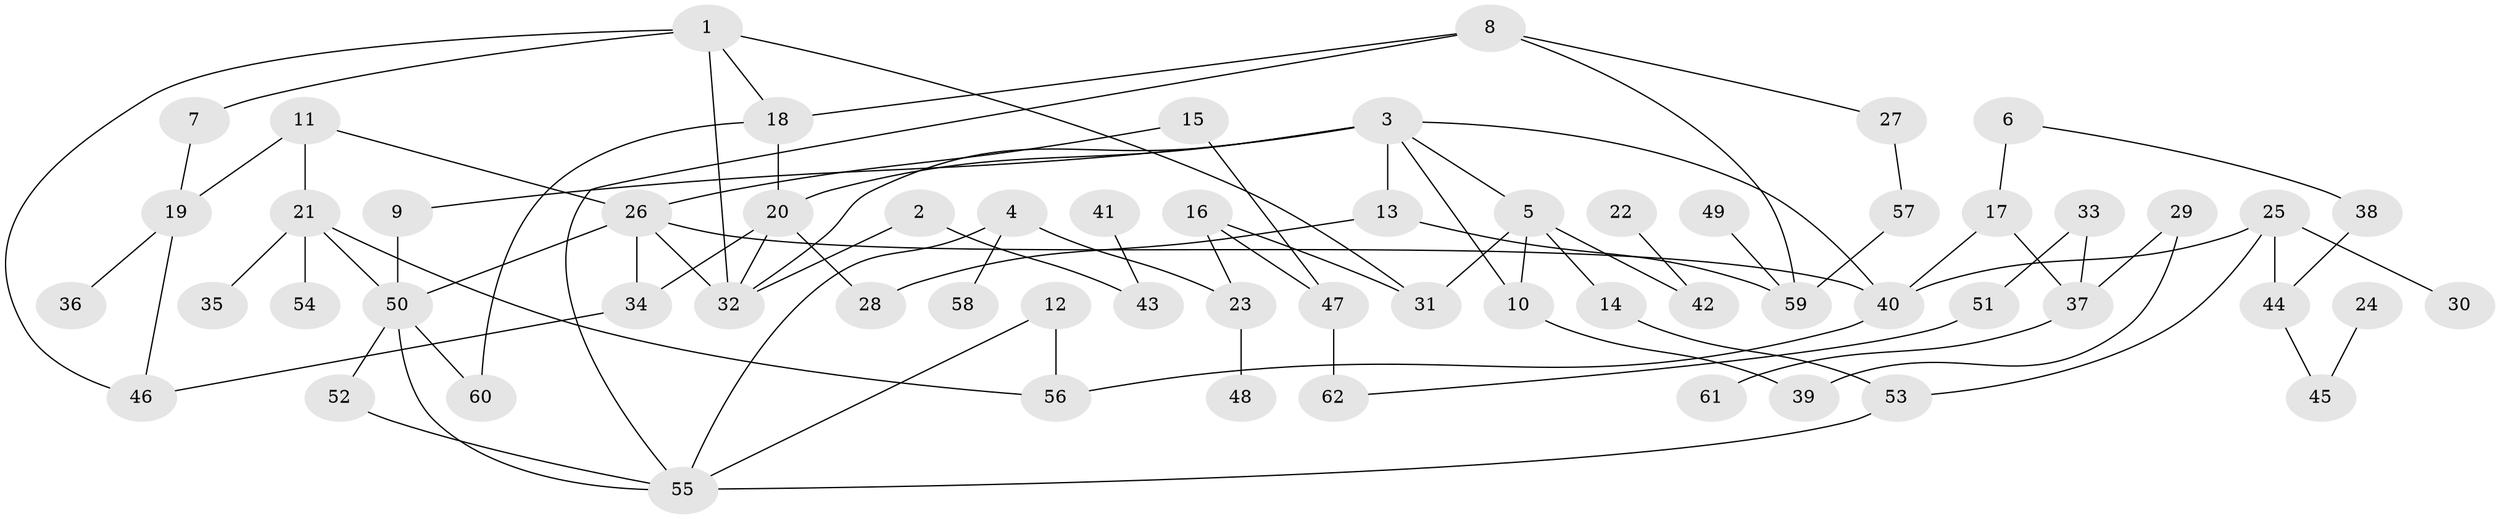 // original degree distribution, {7: 0.024193548387096774, 5: 0.06451612903225806, 3: 0.25, 4: 0.04838709677419355, 2: 0.2903225806451613, 6: 0.016129032258064516, 1: 0.3064516129032258}
// Generated by graph-tools (version 1.1) at 2025/01/03/09/25 03:01:06]
// undirected, 62 vertices, 87 edges
graph export_dot {
graph [start="1"]
  node [color=gray90,style=filled];
  1;
  2;
  3;
  4;
  5;
  6;
  7;
  8;
  9;
  10;
  11;
  12;
  13;
  14;
  15;
  16;
  17;
  18;
  19;
  20;
  21;
  22;
  23;
  24;
  25;
  26;
  27;
  28;
  29;
  30;
  31;
  32;
  33;
  34;
  35;
  36;
  37;
  38;
  39;
  40;
  41;
  42;
  43;
  44;
  45;
  46;
  47;
  48;
  49;
  50;
  51;
  52;
  53;
  54;
  55;
  56;
  57;
  58;
  59;
  60;
  61;
  62;
  1 -- 7 [weight=1.0];
  1 -- 18 [weight=1.0];
  1 -- 31 [weight=1.0];
  1 -- 32 [weight=1.0];
  1 -- 46 [weight=1.0];
  2 -- 32 [weight=1.0];
  2 -- 43 [weight=1.0];
  3 -- 5 [weight=1.0];
  3 -- 9 [weight=1.0];
  3 -- 10 [weight=1.0];
  3 -- 13 [weight=1.0];
  3 -- 20 [weight=1.0];
  3 -- 32 [weight=1.0];
  3 -- 40 [weight=1.0];
  4 -- 23 [weight=1.0];
  4 -- 55 [weight=1.0];
  4 -- 58 [weight=1.0];
  5 -- 10 [weight=1.0];
  5 -- 14 [weight=1.0];
  5 -- 31 [weight=1.0];
  5 -- 42 [weight=1.0];
  6 -- 17 [weight=1.0];
  6 -- 38 [weight=1.0];
  7 -- 19 [weight=1.0];
  8 -- 18 [weight=1.0];
  8 -- 27 [weight=1.0];
  8 -- 55 [weight=1.0];
  8 -- 59 [weight=1.0];
  9 -- 50 [weight=1.0];
  10 -- 39 [weight=1.0];
  11 -- 19 [weight=1.0];
  11 -- 21 [weight=1.0];
  11 -- 26 [weight=1.0];
  12 -- 55 [weight=1.0];
  12 -- 56 [weight=1.0];
  13 -- 28 [weight=1.0];
  13 -- 59 [weight=1.0];
  14 -- 53 [weight=1.0];
  15 -- 26 [weight=1.0];
  15 -- 47 [weight=1.0];
  16 -- 23 [weight=1.0];
  16 -- 31 [weight=1.0];
  16 -- 47 [weight=1.0];
  17 -- 37 [weight=1.0];
  17 -- 40 [weight=1.0];
  18 -- 20 [weight=1.0];
  18 -- 60 [weight=1.0];
  19 -- 36 [weight=1.0];
  19 -- 46 [weight=1.0];
  20 -- 28 [weight=1.0];
  20 -- 32 [weight=1.0];
  20 -- 34 [weight=1.0];
  21 -- 35 [weight=1.0];
  21 -- 50 [weight=1.0];
  21 -- 54 [weight=1.0];
  21 -- 56 [weight=1.0];
  22 -- 42 [weight=1.0];
  23 -- 48 [weight=1.0];
  24 -- 45 [weight=1.0];
  25 -- 30 [weight=1.0];
  25 -- 40 [weight=1.0];
  25 -- 44 [weight=1.0];
  25 -- 53 [weight=1.0];
  26 -- 32 [weight=1.0];
  26 -- 34 [weight=1.0];
  26 -- 40 [weight=1.0];
  26 -- 50 [weight=1.0];
  27 -- 57 [weight=1.0];
  29 -- 37 [weight=1.0];
  29 -- 39 [weight=1.0];
  33 -- 37 [weight=1.0];
  33 -- 51 [weight=1.0];
  34 -- 46 [weight=1.0];
  37 -- 61 [weight=1.0];
  38 -- 44 [weight=1.0];
  40 -- 56 [weight=1.0];
  41 -- 43 [weight=1.0];
  44 -- 45 [weight=1.0];
  47 -- 62 [weight=2.0];
  49 -- 59 [weight=1.0];
  50 -- 52 [weight=1.0];
  50 -- 55 [weight=1.0];
  50 -- 60 [weight=1.0];
  51 -- 62 [weight=1.0];
  52 -- 55 [weight=1.0];
  53 -- 55 [weight=1.0];
  57 -- 59 [weight=1.0];
}
